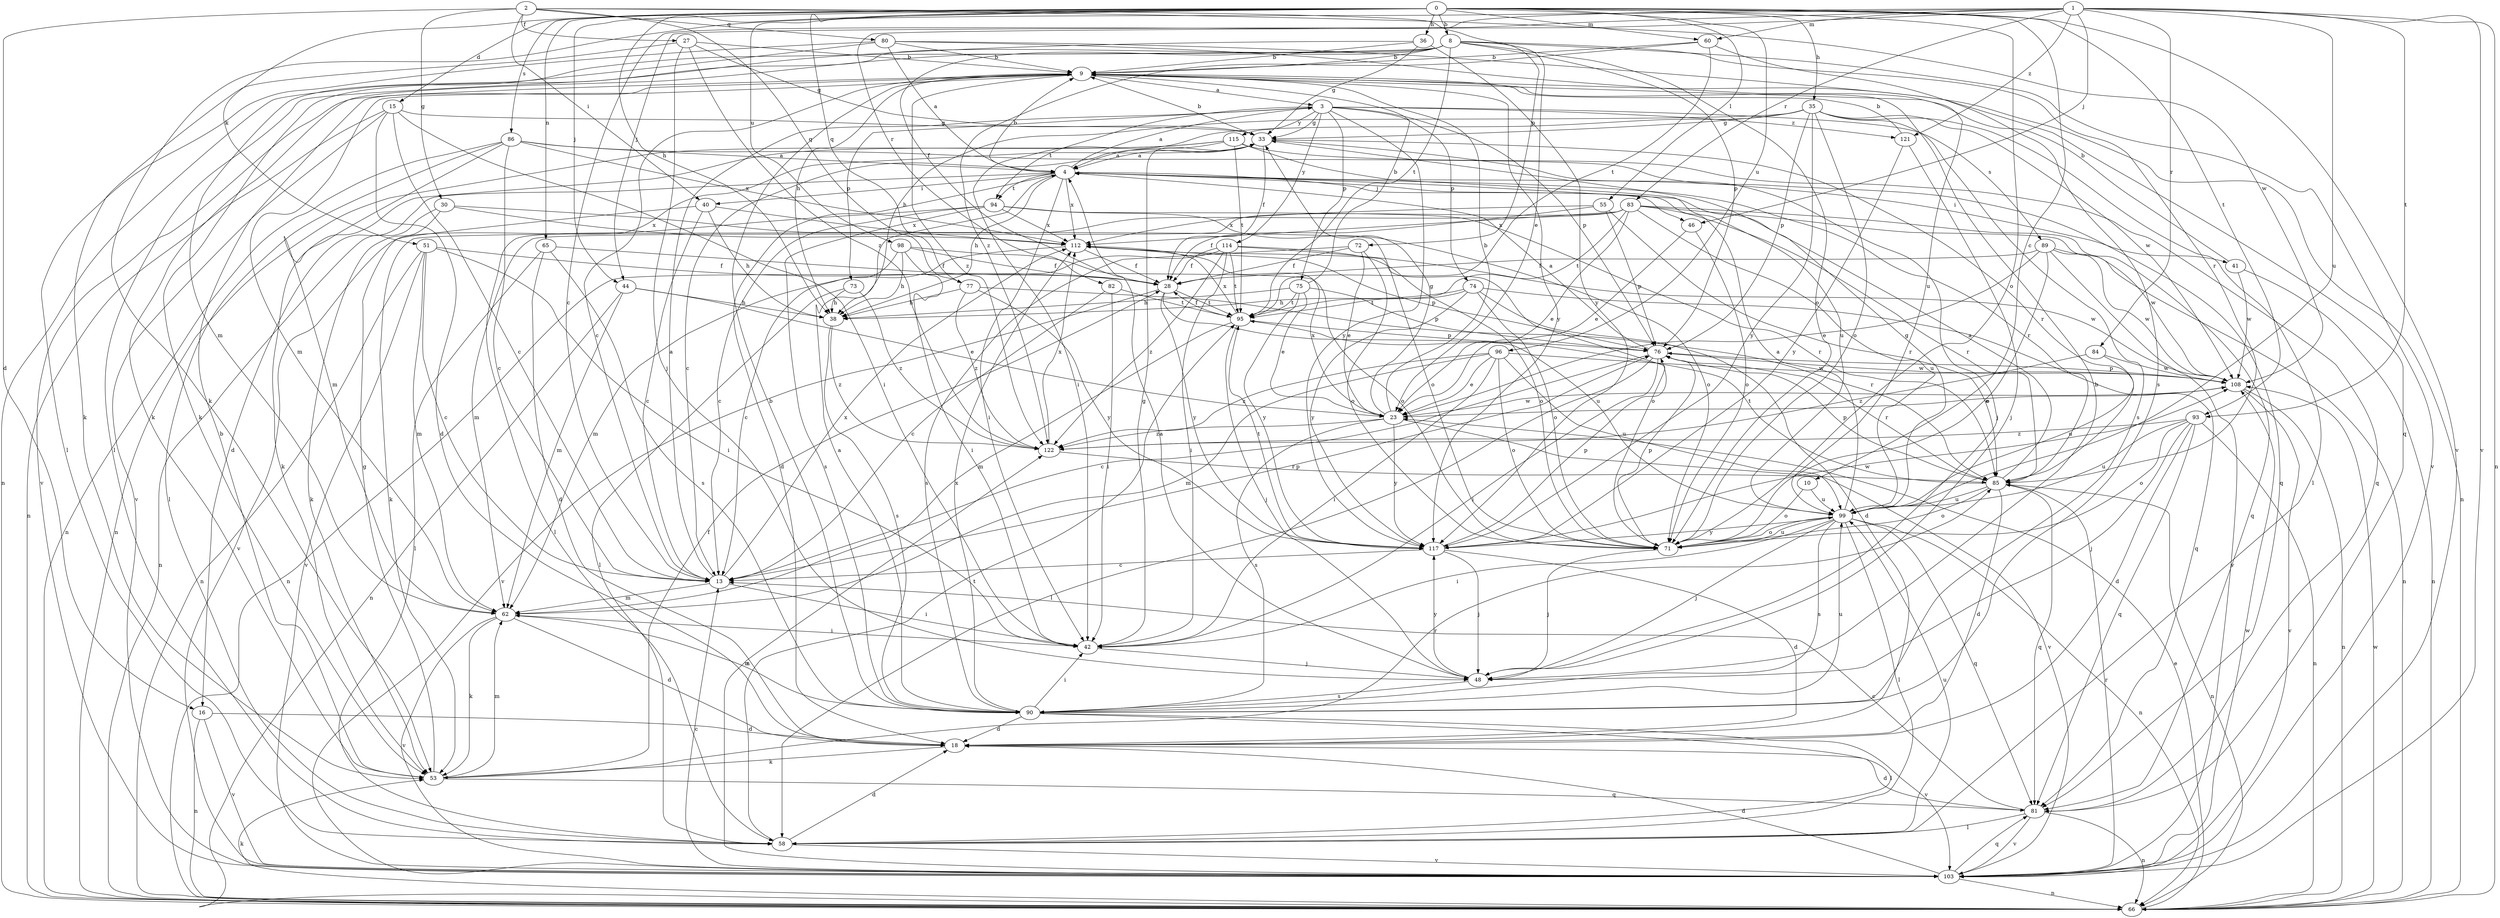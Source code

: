 strict digraph  {
0;
1;
2;
3;
4;
8;
9;
10;
13;
15;
16;
18;
23;
27;
28;
30;
33;
35;
36;
38;
40;
41;
42;
44;
46;
48;
51;
53;
55;
58;
60;
62;
65;
66;
71;
72;
73;
74;
75;
76;
77;
80;
81;
82;
83;
84;
85;
86;
89;
90;
93;
94;
95;
96;
98;
99;
103;
108;
112;
114;
115;
117;
121;
122;
0 -> 8  [label=b];
0 -> 10  [label=c];
0 -> 15  [label=d];
0 -> 35  [label=h];
0 -> 36  [label=h];
0 -> 38  [label=h];
0 -> 44  [label=j];
0 -> 51  [label=k];
0 -> 55  [label=l];
0 -> 60  [label=m];
0 -> 65  [label=n];
0 -> 71  [label=o];
0 -> 77  [label=q];
0 -> 86  [label=s];
0 -> 93  [label=t];
0 -> 96  [label=u];
0 -> 98  [label=u];
0 -> 103  [label=v];
1 -> 13  [label=c];
1 -> 44  [label=j];
1 -> 46  [label=j];
1 -> 53  [label=k];
1 -> 60  [label=m];
1 -> 66  [label=n];
1 -> 82  [label=r];
1 -> 83  [label=r];
1 -> 84  [label=r];
1 -> 93  [label=t];
1 -> 99  [label=u];
1 -> 103  [label=v];
1 -> 121  [label=z];
2 -> 16  [label=d];
2 -> 27  [label=f];
2 -> 30  [label=g];
2 -> 40  [label=i];
2 -> 72  [label=p];
2 -> 77  [label=q];
2 -> 80  [label=q];
2 -> 108  [label=w];
3 -> 33  [label=g];
3 -> 73  [label=p];
3 -> 74  [label=p];
3 -> 75  [label=p];
3 -> 76  [label=p];
3 -> 89  [label=s];
3 -> 94  [label=t];
3 -> 114  [label=y];
3 -> 115  [label=y];
3 -> 117  [label=y];
3 -> 121  [label=z];
4 -> 3  [label=a];
4 -> 9  [label=b];
4 -> 16  [label=d];
4 -> 18  [label=d];
4 -> 38  [label=h];
4 -> 40  [label=i];
4 -> 41  [label=i];
4 -> 42  [label=i];
4 -> 46  [label=j];
4 -> 85  [label=r];
4 -> 94  [label=t];
4 -> 112  [label=x];
8 -> 9  [label=b];
8 -> 23  [label=e];
8 -> 28  [label=f];
8 -> 53  [label=k];
8 -> 58  [label=l];
8 -> 66  [label=n];
8 -> 71  [label=o];
8 -> 76  [label=p];
8 -> 85  [label=r];
8 -> 95  [label=t];
8 -> 103  [label=v];
9 -> 3  [label=a];
9 -> 13  [label=c];
9 -> 38  [label=h];
9 -> 62  [label=m];
9 -> 66  [label=n];
9 -> 103  [label=v];
9 -> 117  [label=y];
9 -> 122  [label=z];
10 -> 71  [label=o];
10 -> 99  [label=u];
13 -> 3  [label=a];
13 -> 42  [label=i];
13 -> 62  [label=m];
13 -> 76  [label=p];
13 -> 112  [label=x];
15 -> 13  [label=c];
15 -> 18  [label=d];
15 -> 33  [label=g];
15 -> 42  [label=i];
15 -> 66  [label=n];
15 -> 103  [label=v];
16 -> 18  [label=d];
16 -> 66  [label=n];
16 -> 103  [label=v];
18 -> 53  [label=k];
23 -> 9  [label=b];
23 -> 33  [label=g];
23 -> 90  [label=s];
23 -> 103  [label=v];
23 -> 108  [label=w];
23 -> 112  [label=x];
23 -> 117  [label=y];
23 -> 122  [label=z];
27 -> 9  [label=b];
27 -> 33  [label=g];
27 -> 48  [label=j];
27 -> 53  [label=k];
27 -> 122  [label=z];
28 -> 95  [label=t];
28 -> 99  [label=u];
28 -> 103  [label=v];
28 -> 117  [label=y];
30 -> 53  [label=k];
30 -> 66  [label=n];
30 -> 71  [label=o];
30 -> 112  [label=x];
33 -> 4  [label=a];
33 -> 9  [label=b];
33 -> 13  [label=c];
33 -> 28  [label=f];
33 -> 48  [label=j];
33 -> 85  [label=r];
35 -> 33  [label=g];
35 -> 38  [label=h];
35 -> 42  [label=i];
35 -> 58  [label=l];
35 -> 71  [label=o];
35 -> 76  [label=p];
35 -> 90  [label=s];
35 -> 108  [label=w];
35 -> 117  [label=y];
36 -> 9  [label=b];
36 -> 33  [label=g];
36 -> 53  [label=k];
36 -> 117  [label=y];
38 -> 90  [label=s];
38 -> 122  [label=z];
40 -> 13  [label=c];
40 -> 38  [label=h];
40 -> 103  [label=v];
40 -> 112  [label=x];
41 -> 9  [label=b];
41 -> 66  [label=n];
41 -> 108  [label=w];
42 -> 33  [label=g];
42 -> 48  [label=j];
44 -> 23  [label=e];
44 -> 38  [label=h];
44 -> 62  [label=m];
44 -> 66  [label=n];
46 -> 23  [label=e];
46 -> 71  [label=o];
48 -> 4  [label=a];
48 -> 9  [label=b];
48 -> 90  [label=s];
48 -> 117  [label=y];
51 -> 13  [label=c];
51 -> 28  [label=f];
51 -> 42  [label=i];
51 -> 62  [label=m];
51 -> 66  [label=n];
51 -> 103  [label=v];
53 -> 9  [label=b];
53 -> 28  [label=f];
53 -> 33  [label=g];
53 -> 62  [label=m];
53 -> 81  [label=q];
53 -> 85  [label=r];
55 -> 28  [label=f];
55 -> 76  [label=p];
55 -> 85  [label=r];
55 -> 112  [label=x];
58 -> 18  [label=d];
58 -> 95  [label=t];
58 -> 99  [label=u];
58 -> 103  [label=v];
60 -> 9  [label=b];
60 -> 90  [label=s];
60 -> 95  [label=t];
60 -> 122  [label=z];
62 -> 18  [label=d];
62 -> 42  [label=i];
62 -> 53  [label=k];
62 -> 103  [label=v];
65 -> 18  [label=d];
65 -> 28  [label=f];
65 -> 58  [label=l];
65 -> 90  [label=s];
66 -> 23  [label=e];
66 -> 53  [label=k];
66 -> 108  [label=w];
71 -> 48  [label=j];
71 -> 76  [label=p];
71 -> 99  [label=u];
72 -> 23  [label=e];
72 -> 28  [label=f];
72 -> 71  [label=o];
72 -> 90  [label=s];
73 -> 38  [label=h];
73 -> 58  [label=l];
73 -> 122  [label=z];
74 -> 18  [label=d];
74 -> 38  [label=h];
74 -> 71  [label=o];
74 -> 81  [label=q];
74 -> 95  [label=t];
74 -> 117  [label=y];
75 -> 9  [label=b];
75 -> 23  [label=e];
75 -> 38  [label=h];
75 -> 76  [label=p];
75 -> 95  [label=t];
75 -> 117  [label=y];
76 -> 4  [label=a];
76 -> 13  [label=c];
76 -> 42  [label=i];
76 -> 58  [label=l];
76 -> 85  [label=r];
76 -> 108  [label=w];
77 -> 38  [label=h];
77 -> 85  [label=r];
77 -> 117  [label=y];
77 -> 122  [label=z];
80 -> 4  [label=a];
80 -> 9  [label=b];
80 -> 58  [label=l];
80 -> 62  [label=m];
80 -> 81  [label=q];
80 -> 99  [label=u];
81 -> 13  [label=c];
81 -> 18  [label=d];
81 -> 58  [label=l];
81 -> 66  [label=n];
81 -> 103  [label=v];
82 -> 13  [label=c];
82 -> 42  [label=i];
82 -> 95  [label=t];
83 -> 23  [label=e];
83 -> 53  [label=k];
83 -> 62  [label=m];
83 -> 81  [label=q];
83 -> 85  [label=r];
83 -> 95  [label=t];
83 -> 99  [label=u];
83 -> 108  [label=w];
83 -> 112  [label=x];
84 -> 99  [label=u];
84 -> 108  [label=w];
84 -> 122  [label=z];
85 -> 4  [label=a];
85 -> 18  [label=d];
85 -> 66  [label=n];
85 -> 71  [label=o];
85 -> 76  [label=p];
85 -> 81  [label=q];
85 -> 95  [label=t];
85 -> 99  [label=u];
86 -> 4  [label=a];
86 -> 13  [label=c];
86 -> 58  [label=l];
86 -> 62  [label=m];
86 -> 66  [label=n];
86 -> 81  [label=q];
86 -> 112  [label=x];
89 -> 23  [label=e];
89 -> 28  [label=f];
89 -> 66  [label=n];
89 -> 71  [label=o];
89 -> 103  [label=v];
89 -> 108  [label=w];
90 -> 4  [label=a];
90 -> 9  [label=b];
90 -> 18  [label=d];
90 -> 42  [label=i];
90 -> 58  [label=l];
90 -> 62  [label=m];
90 -> 99  [label=u];
90 -> 103  [label=v];
90 -> 112  [label=x];
93 -> 18  [label=d];
93 -> 48  [label=j];
93 -> 66  [label=n];
93 -> 71  [label=o];
93 -> 81  [label=q];
93 -> 99  [label=u];
93 -> 122  [label=z];
94 -> 13  [label=c];
94 -> 58  [label=l];
94 -> 71  [label=o];
94 -> 85  [label=r];
94 -> 90  [label=s];
94 -> 112  [label=x];
95 -> 28  [label=f];
95 -> 48  [label=j];
95 -> 62  [label=m];
95 -> 76  [label=p];
95 -> 112  [label=x];
96 -> 23  [label=e];
96 -> 42  [label=i];
96 -> 62  [label=m];
96 -> 71  [label=o];
96 -> 99  [label=u];
96 -> 108  [label=w];
96 -> 122  [label=z];
98 -> 13  [label=c];
98 -> 28  [label=f];
98 -> 38  [label=h];
98 -> 42  [label=i];
98 -> 71  [label=o];
99 -> 4  [label=a];
99 -> 33  [label=g];
99 -> 42  [label=i];
99 -> 48  [label=j];
99 -> 58  [label=l];
99 -> 66  [label=n];
99 -> 71  [label=o];
99 -> 81  [label=q];
99 -> 90  [label=s];
99 -> 117  [label=y];
103 -> 13  [label=c];
103 -> 18  [label=d];
103 -> 66  [label=n];
103 -> 81  [label=q];
103 -> 85  [label=r];
103 -> 108  [label=w];
103 -> 122  [label=z];
108 -> 23  [label=e];
108 -> 66  [label=n];
108 -> 76  [label=p];
108 -> 103  [label=v];
112 -> 28  [label=f];
112 -> 62  [label=m];
112 -> 71  [label=o];
112 -> 76  [label=p];
114 -> 28  [label=f];
114 -> 42  [label=i];
114 -> 66  [label=n];
114 -> 71  [label=o];
114 -> 95  [label=t];
114 -> 108  [label=w];
114 -> 122  [label=z];
115 -> 4  [label=a];
115 -> 53  [label=k];
115 -> 66  [label=n];
115 -> 81  [label=q];
115 -> 95  [label=t];
115 -> 99  [label=u];
117 -> 13  [label=c];
117 -> 18  [label=d];
117 -> 48  [label=j];
117 -> 76  [label=p];
117 -> 95  [label=t];
117 -> 108  [label=w];
121 -> 9  [label=b];
121 -> 48  [label=j];
121 -> 117  [label=y];
122 -> 85  [label=r];
122 -> 112  [label=x];
}
